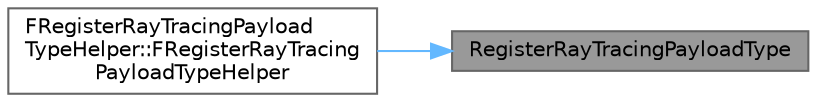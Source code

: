 digraph "RegisterRayTracingPayloadType"
{
 // INTERACTIVE_SVG=YES
 // LATEX_PDF_SIZE
  bgcolor="transparent";
  edge [fontname=Helvetica,fontsize=10,labelfontname=Helvetica,labelfontsize=10];
  node [fontname=Helvetica,fontsize=10,shape=box,height=0.2,width=0.4];
  rankdir="RL";
  Node1 [id="Node000001",label="RegisterRayTracingPayloadType",height=0.2,width=0.4,color="gray40", fillcolor="grey60", style="filled", fontcolor="black",tooltip=" "];
  Node1 -> Node2 [id="edge1_Node000001_Node000002",dir="back",color="steelblue1",style="solid",tooltip=" "];
  Node2 [id="Node000002",label="FRegisterRayTracingPayload\lTypeHelper::FRegisterRayTracing\lPayloadTypeHelper",height=0.2,width=0.4,color="grey40", fillcolor="white", style="filled",URL="$d3/d35/structFRegisterRayTracingPayloadTypeHelper.html#a221b59aaa550067842bb41409017e5a0",tooltip=" "];
}
